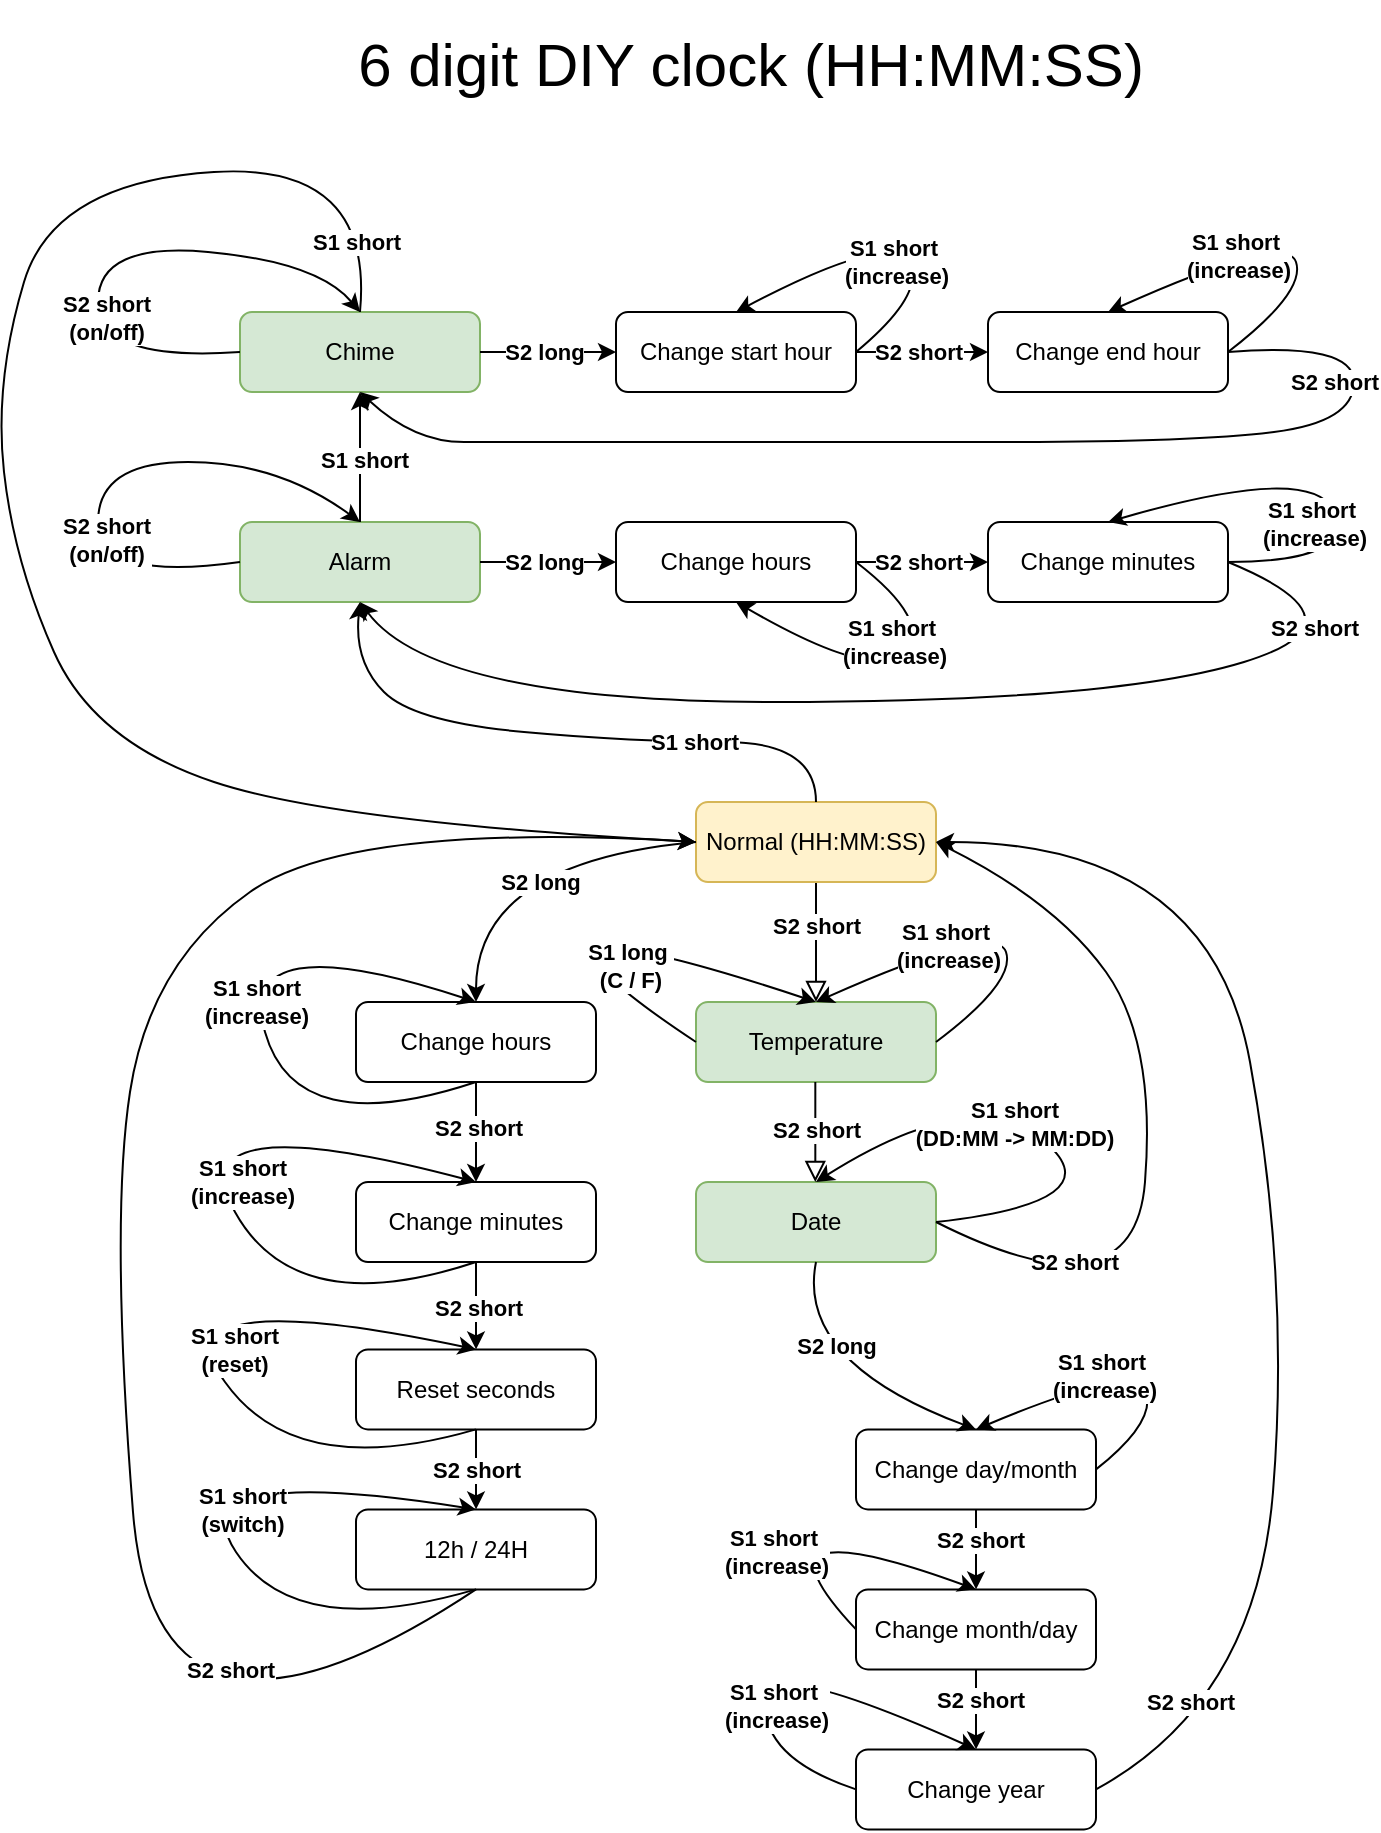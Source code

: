 <mxfile version="24.8.4">
  <diagram id="C5RBs43oDa-KdzZeNtuy" name="Page-1">
    <mxGraphModel dx="826" dy="565" grid="1" gridSize="10" guides="1" tooltips="1" connect="1" arrows="1" fold="1" page="1" pageScale="1" pageWidth="827" pageHeight="1169" math="0" shadow="0">
      <root>
        <mxCell id="WIyWlLk6GJQsqaUBKTNV-0" />
        <mxCell id="WIyWlLk6GJQsqaUBKTNV-1" parent="WIyWlLk6GJQsqaUBKTNV-0" />
        <mxCell id="WIyWlLk6GJQsqaUBKTNV-2" value="" style="rounded=0;html=1;jettySize=auto;orthogonalLoop=1;fontSize=11;endArrow=block;endFill=0;endSize=8;strokeWidth=1;shadow=0;labelBackgroundColor=none;edgeStyle=orthogonalEdgeStyle;" parent="WIyWlLk6GJQsqaUBKTNV-1" source="WIyWlLk6GJQsqaUBKTNV-3" edge="1">
          <mxGeometry relative="1" as="geometry">
            <mxPoint x="471" y="600" as="targetPoint" />
          </mxGeometry>
        </mxCell>
        <mxCell id="ZPV8zCerwzT6bf8s00EN-2" value="&lt;b&gt;S2 short&lt;/b&gt;" style="edgeLabel;html=1;align=center;verticalAlign=middle;resizable=0;points=[];" parent="WIyWlLk6GJQsqaUBKTNV-2" vertex="1" connectable="0">
          <mxGeometry x="-0.048" relative="1" as="geometry">
            <mxPoint y="-7" as="offset" />
          </mxGeometry>
        </mxCell>
        <mxCell id="WIyWlLk6GJQsqaUBKTNV-3" value="Normal (HH:MM:SS)" style="rounded=1;whiteSpace=wrap;html=1;fontSize=12;glass=0;strokeWidth=1;shadow=0;fillColor=#fff2cc;strokeColor=#d6b656;" parent="WIyWlLk6GJQsqaUBKTNV-1" vertex="1">
          <mxGeometry x="411" y="500" width="120" height="40" as="geometry" />
        </mxCell>
        <mxCell id="WIyWlLk6GJQsqaUBKTNV-7" value="Temperature" style="rounded=1;whiteSpace=wrap;html=1;fontSize=12;glass=0;strokeWidth=1;shadow=0;fillColor=#d5e8d4;strokeColor=#82b366;" parent="WIyWlLk6GJQsqaUBKTNV-1" vertex="1">
          <mxGeometry x="411" y="600" width="120" height="40" as="geometry" />
        </mxCell>
        <mxCell id="WIyWlLk6GJQsqaUBKTNV-12" value="Date" style="rounded=1;whiteSpace=wrap;html=1;fontSize=12;glass=0;strokeWidth=1;shadow=0;fillColor=#d5e8d4;strokeColor=#82b366;" parent="WIyWlLk6GJQsqaUBKTNV-1" vertex="1">
          <mxGeometry x="411" y="690" width="120" height="40" as="geometry" />
        </mxCell>
        <mxCell id="ZPV8zCerwzT6bf8s00EN-3" value="" style="rounded=0;html=1;jettySize=auto;orthogonalLoop=1;fontSize=11;endArrow=block;endFill=0;endSize=8;strokeWidth=1;shadow=0;labelBackgroundColor=none;edgeStyle=orthogonalEdgeStyle;" parent="WIyWlLk6GJQsqaUBKTNV-1" edge="1">
          <mxGeometry relative="1" as="geometry">
            <mxPoint x="470.66" y="640" as="sourcePoint" />
            <mxPoint x="470.66" y="690" as="targetPoint" />
          </mxGeometry>
        </mxCell>
        <mxCell id="ZPV8zCerwzT6bf8s00EN-4" value="S2 short" style="edgeLabel;html=1;align=center;verticalAlign=middle;resizable=0;points=[];fontStyle=1" parent="ZPV8zCerwzT6bf8s00EN-3" vertex="1" connectable="0">
          <mxGeometry x="-0.048" relative="1" as="geometry">
            <mxPoint as="offset" />
          </mxGeometry>
        </mxCell>
        <mxCell id="ZPV8zCerwzT6bf8s00EN-5" value="" style="curved=1;endArrow=classic;html=1;rounded=0;entryX=1;entryY=0.5;entryDx=0;entryDy=0;exitX=1;exitY=0.5;exitDx=0;exitDy=0;" parent="WIyWlLk6GJQsqaUBKTNV-1" source="WIyWlLk6GJQsqaUBKTNV-12" target="WIyWlLk6GJQsqaUBKTNV-3" edge="1">
          <mxGeometry width="50" height="50" relative="1" as="geometry">
            <mxPoint x="561" y="720" as="sourcePoint" />
            <mxPoint x="531" y="480" as="targetPoint" />
            <Array as="points">
              <mxPoint x="630" y="760" />
              <mxPoint x="641" y="620" />
              <mxPoint x="591" y="550" />
            </Array>
          </mxGeometry>
        </mxCell>
        <mxCell id="ZPV8zCerwzT6bf8s00EN-11" value="&lt;b&gt;S2 short&lt;/b&gt;" style="edgeLabel;html=1;align=center;verticalAlign=middle;resizable=0;points=[];" parent="ZPV8zCerwzT6bf8s00EN-5" vertex="1" connectable="0">
          <mxGeometry x="-0.072" y="7" relative="1" as="geometry">
            <mxPoint x="-29" y="47" as="offset" />
          </mxGeometry>
        </mxCell>
        <mxCell id="ZPV8zCerwzT6bf8s00EN-7" value="" style="curved=1;endArrow=classic;html=1;rounded=0;exitX=1;exitY=0.5;exitDx=0;exitDy=0;entryX=0.5;entryY=0;entryDx=0;entryDy=0;elbow=vertical;" parent="WIyWlLk6GJQsqaUBKTNV-1" source="WIyWlLk6GJQsqaUBKTNV-12" target="WIyWlLk6GJQsqaUBKTNV-12" edge="1">
          <mxGeometry width="50" height="50" relative="1" as="geometry">
            <mxPoint x="551" y="720" as="sourcePoint" />
            <mxPoint x="491" y="740" as="targetPoint" />
            <Array as="points">
              <mxPoint x="621" y="700" />
              <mxPoint x="550" y="640" />
            </Array>
          </mxGeometry>
        </mxCell>
        <mxCell id="ZPV8zCerwzT6bf8s00EN-10" value="S1 short&lt;div&gt;&lt;div&gt;(DD:MM -&amp;gt; MM:DD)&lt;/div&gt;&lt;/div&gt;" style="edgeLabel;html=1;align=center;verticalAlign=middle;resizable=0;points=[];fontStyle=1" parent="ZPV8zCerwzT6bf8s00EN-7" vertex="1" connectable="0">
          <mxGeometry x="0.157" y="10" relative="1" as="geometry">
            <mxPoint x="8" y="-2" as="offset" />
          </mxGeometry>
        </mxCell>
        <mxCell id="ZPV8zCerwzT6bf8s00EN-12" value="Change day/month" style="rounded=1;whiteSpace=wrap;html=1;fontSize=12;glass=0;strokeWidth=1;shadow=0;" parent="WIyWlLk6GJQsqaUBKTNV-1" vertex="1">
          <mxGeometry x="491" y="813.7" width="120" height="40" as="geometry" />
        </mxCell>
        <mxCell id="ZPV8zCerwzT6bf8s00EN-15" value="Change month/day" style="rounded=1;whiteSpace=wrap;html=1;fontSize=12;glass=0;strokeWidth=1;shadow=0;" parent="WIyWlLk6GJQsqaUBKTNV-1" vertex="1">
          <mxGeometry x="491" y="893.7" width="120" height="40" as="geometry" />
        </mxCell>
        <mxCell id="ZPV8zCerwzT6bf8s00EN-16" value="" style="endArrow=classic;html=1;rounded=0;exitX=0.5;exitY=1;exitDx=0;exitDy=0;entryX=0.5;entryY=0;entryDx=0;entryDy=0;" parent="WIyWlLk6GJQsqaUBKTNV-1" source="ZPV8zCerwzT6bf8s00EN-12" target="ZPV8zCerwzT6bf8s00EN-15" edge="1">
          <mxGeometry width="50" height="50" relative="1" as="geometry">
            <mxPoint x="661" y="873.7" as="sourcePoint" />
            <mxPoint x="711" y="823.7" as="targetPoint" />
          </mxGeometry>
        </mxCell>
        <mxCell id="ZPV8zCerwzT6bf8s00EN-17" value="S2 short" style="edgeLabel;html=1;align=center;verticalAlign=middle;resizable=0;points=[];fontStyle=1" parent="ZPV8zCerwzT6bf8s00EN-16" vertex="1" connectable="0">
          <mxGeometry x="-0.241" y="2" relative="1" as="geometry">
            <mxPoint as="offset" />
          </mxGeometry>
        </mxCell>
        <mxCell id="ZPV8zCerwzT6bf8s00EN-18" value="Change year" style="rounded=1;whiteSpace=wrap;html=1;fontSize=12;glass=0;strokeWidth=1;shadow=0;" parent="WIyWlLk6GJQsqaUBKTNV-1" vertex="1">
          <mxGeometry x="491" y="973.7" width="120" height="40" as="geometry" />
        </mxCell>
        <mxCell id="ZPV8zCerwzT6bf8s00EN-20" value="" style="endArrow=classic;html=1;rounded=0;exitX=0.5;exitY=1;exitDx=0;exitDy=0;entryX=0.5;entryY=0;entryDx=0;entryDy=0;" parent="WIyWlLk6GJQsqaUBKTNV-1" source="ZPV8zCerwzT6bf8s00EN-15" target="ZPV8zCerwzT6bf8s00EN-18" edge="1">
          <mxGeometry width="50" height="50" relative="1" as="geometry">
            <mxPoint x="550.66" y="933.7" as="sourcePoint" />
            <mxPoint x="551" y="963.7" as="targetPoint" />
          </mxGeometry>
        </mxCell>
        <mxCell id="ZPV8zCerwzT6bf8s00EN-21" value="S2 short" style="edgeLabel;html=1;align=center;verticalAlign=middle;resizable=0;points=[];fontStyle=1" parent="ZPV8zCerwzT6bf8s00EN-20" vertex="1" connectable="0">
          <mxGeometry x="-0.241" y="2" relative="1" as="geometry">
            <mxPoint as="offset" />
          </mxGeometry>
        </mxCell>
        <mxCell id="ZPV8zCerwzT6bf8s00EN-23" value="" style="curved=1;endArrow=classic;html=1;rounded=0;exitX=1;exitY=0.5;exitDx=0;exitDy=0;entryX=1;entryY=0.5;entryDx=0;entryDy=0;" parent="WIyWlLk6GJQsqaUBKTNV-1" source="ZPV8zCerwzT6bf8s00EN-18" target="WIyWlLk6GJQsqaUBKTNV-3" edge="1">
          <mxGeometry width="50" height="50" relative="1" as="geometry">
            <mxPoint x="691" y="920" as="sourcePoint" />
            <mxPoint x="741" y="870" as="targetPoint" />
            <Array as="points">
              <mxPoint x="691" y="950" />
              <mxPoint x="708" y="740" />
              <mxPoint x="668" y="520" />
            </Array>
          </mxGeometry>
        </mxCell>
        <mxCell id="ZPV8zCerwzT6bf8s00EN-24" value="S2 short" style="edgeLabel;html=1;align=center;verticalAlign=middle;resizable=0;points=[];fontStyle=1" parent="ZPV8zCerwzT6bf8s00EN-23" vertex="1" connectable="0">
          <mxGeometry x="-0.009" y="21" relative="1" as="geometry">
            <mxPoint x="-25" y="232" as="offset" />
          </mxGeometry>
        </mxCell>
        <mxCell id="ZPV8zCerwzT6bf8s00EN-25" value="" style="curved=1;endArrow=classic;html=1;rounded=0;exitX=1;exitY=0.5;exitDx=0;exitDy=0;entryX=0.5;entryY=0;entryDx=0;entryDy=0;" parent="WIyWlLk6GJQsqaUBKTNV-1" source="ZPV8zCerwzT6bf8s00EN-12" target="ZPV8zCerwzT6bf8s00EN-12" edge="1">
          <mxGeometry width="50" height="50" relative="1" as="geometry">
            <mxPoint x="651" y="770" as="sourcePoint" />
            <mxPoint x="701" y="720" as="targetPoint" />
            <Array as="points">
              <mxPoint x="641" y="810" />
              <mxPoint x="631" y="780" />
            </Array>
          </mxGeometry>
        </mxCell>
        <mxCell id="ZPV8zCerwzT6bf8s00EN-26" value="S1 short&amp;nbsp;&lt;div&gt;(increase)&lt;/div&gt;" style="edgeLabel;html=1;align=center;verticalAlign=middle;resizable=0;points=[];fontStyle=1" parent="ZPV8zCerwzT6bf8s00EN-25" vertex="1" connectable="0">
          <mxGeometry x="0.118" relative="1" as="geometry">
            <mxPoint as="offset" />
          </mxGeometry>
        </mxCell>
        <mxCell id="ZPV8zCerwzT6bf8s00EN-28" value="" style="curved=1;endArrow=classic;html=1;rounded=0;entryX=0.5;entryY=0;entryDx=0;entryDy=0;exitX=0;exitY=0.5;exitDx=0;exitDy=0;elbow=horizontal;" parent="WIyWlLk6GJQsqaUBKTNV-1" source="ZPV8zCerwzT6bf8s00EN-15" target="ZPV8zCerwzT6bf8s00EN-15" edge="1">
          <mxGeometry width="50" height="50" relative="1" as="geometry">
            <mxPoint x="471" y="830" as="sourcePoint" />
            <mxPoint x="531" y="820" as="targetPoint" />
            <Array as="points">
              <mxPoint x="431" y="850" />
            </Array>
          </mxGeometry>
        </mxCell>
        <mxCell id="ZPV8zCerwzT6bf8s00EN-29" value="S1 short&amp;nbsp;&lt;div&gt;(increase)&lt;/div&gt;" style="edgeLabel;html=1;align=center;verticalAlign=middle;resizable=0;points=[];fontStyle=1" parent="ZPV8zCerwzT6bf8s00EN-28" vertex="1" connectable="0">
          <mxGeometry x="0.118" relative="1" as="geometry">
            <mxPoint x="-11" y="13" as="offset" />
          </mxGeometry>
        </mxCell>
        <mxCell id="ZPV8zCerwzT6bf8s00EN-30" value="" style="curved=1;endArrow=classic;html=1;rounded=0;exitX=0;exitY=0.5;exitDx=0;exitDy=0;entryX=0.5;entryY=0;entryDx=0;entryDy=0;" parent="WIyWlLk6GJQsqaUBKTNV-1" source="ZPV8zCerwzT6bf8s00EN-18" target="ZPV8zCerwzT6bf8s00EN-18" edge="1">
          <mxGeometry width="50" height="50" relative="1" as="geometry">
            <mxPoint x="441" y="993.7" as="sourcePoint" />
            <mxPoint x="551" y="973.7" as="targetPoint" />
            <Array as="points">
              <mxPoint x="461" y="983.7" />
              <mxPoint x="441" y="953.7" />
              <mxPoint x="461" y="933.7" />
            </Array>
          </mxGeometry>
        </mxCell>
        <mxCell id="ZPV8zCerwzT6bf8s00EN-31" value="S1 short&amp;nbsp;&lt;div&gt;(increase)&lt;/div&gt;" style="edgeLabel;html=1;align=center;verticalAlign=middle;resizable=0;points=[];fontStyle=1" parent="ZPV8zCerwzT6bf8s00EN-30" vertex="1" connectable="0">
          <mxGeometry x="0.118" relative="1" as="geometry">
            <mxPoint x="-22" y="13" as="offset" />
          </mxGeometry>
        </mxCell>
        <mxCell id="ZPV8zCerwzT6bf8s00EN-34" value="" style="curved=1;endArrow=classic;html=1;rounded=0;exitX=1;exitY=0.5;exitDx=0;exitDy=0;entryX=0.5;entryY=0;entryDx=0;entryDy=0;" parent="WIyWlLk6GJQsqaUBKTNV-1" source="WIyWlLk6GJQsqaUBKTNV-7" target="WIyWlLk6GJQsqaUBKTNV-7" edge="1">
          <mxGeometry width="50" height="50" relative="1" as="geometry">
            <mxPoint x="541" y="614" as="sourcePoint" />
            <mxPoint x="481" y="594" as="targetPoint" />
            <Array as="points">
              <mxPoint x="571" y="590" />
              <mxPoint x="561" y="560" />
            </Array>
          </mxGeometry>
        </mxCell>
        <mxCell id="ZPV8zCerwzT6bf8s00EN-35" value="&lt;b&gt;S1 short&amp;nbsp;&lt;/b&gt;&lt;div&gt;&lt;b&gt;(increase)&lt;/b&gt;&lt;/div&gt;" style="edgeLabel;html=1;align=center;verticalAlign=middle;resizable=0;points=[];" parent="ZPV8zCerwzT6bf8s00EN-34" vertex="1" connectable="0">
          <mxGeometry x="0.118" relative="1" as="geometry">
            <mxPoint x="-7" y="4" as="offset" />
          </mxGeometry>
        </mxCell>
        <mxCell id="ZPV8zCerwzT6bf8s00EN-36" value="" style="curved=1;endArrow=classic;html=1;rounded=0;exitX=0.5;exitY=1;exitDx=0;exitDy=0;entryX=0.5;entryY=0;entryDx=0;entryDy=0;" parent="WIyWlLk6GJQsqaUBKTNV-1" source="WIyWlLk6GJQsqaUBKTNV-12" target="ZPV8zCerwzT6bf8s00EN-12" edge="1">
          <mxGeometry width="50" height="50" relative="1" as="geometry">
            <mxPoint x="481" y="740" as="sourcePoint" />
            <mxPoint x="591" y="720" as="targetPoint" />
            <Array as="points">
              <mxPoint x="461" y="780" />
            </Array>
          </mxGeometry>
        </mxCell>
        <mxCell id="ZPV8zCerwzT6bf8s00EN-37" value="S2 long" style="edgeLabel;html=1;align=center;verticalAlign=middle;resizable=0;points=[];fontStyle=1" parent="ZPV8zCerwzT6bf8s00EN-36" vertex="1" connectable="0">
          <mxGeometry x="0.119" relative="1" as="geometry">
            <mxPoint x="-10" y="-19" as="offset" />
          </mxGeometry>
        </mxCell>
        <mxCell id="ZPV8zCerwzT6bf8s00EN-39" value="Change hours" style="rounded=1;whiteSpace=wrap;html=1;fontSize=12;glass=0;strokeWidth=1;shadow=0;" parent="WIyWlLk6GJQsqaUBKTNV-1" vertex="1">
          <mxGeometry x="241" y="600" width="120" height="40" as="geometry" />
        </mxCell>
        <mxCell id="ZPV8zCerwzT6bf8s00EN-40" value="Change minutes" style="rounded=1;whiteSpace=wrap;html=1;fontSize=12;glass=0;strokeWidth=1;shadow=0;" parent="WIyWlLk6GJQsqaUBKTNV-1" vertex="1">
          <mxGeometry x="241" y="690" width="120" height="40" as="geometry" />
        </mxCell>
        <mxCell id="ZPV8zCerwzT6bf8s00EN-41" value="Reset seconds" style="rounded=1;whiteSpace=wrap;html=1;fontSize=12;glass=0;strokeWidth=1;shadow=0;" parent="WIyWlLk6GJQsqaUBKTNV-1" vertex="1">
          <mxGeometry x="241" y="773.7" width="120" height="40" as="geometry" />
        </mxCell>
        <mxCell id="ZPV8zCerwzT6bf8s00EN-42" value="" style="curved=1;endArrow=classic;html=1;rounded=0;exitX=0;exitY=0.5;exitDx=0;exitDy=0;entryX=0.5;entryY=0;entryDx=0;entryDy=0;" parent="WIyWlLk6GJQsqaUBKTNV-1" source="WIyWlLk6GJQsqaUBKTNV-3" target="ZPV8zCerwzT6bf8s00EN-39" edge="1">
          <mxGeometry width="50" height="50" relative="1" as="geometry">
            <mxPoint x="241" y="570" as="sourcePoint" />
            <mxPoint x="291" y="520" as="targetPoint" />
            <Array as="points">
              <mxPoint x="301" y="530" />
            </Array>
          </mxGeometry>
        </mxCell>
        <mxCell id="ZPV8zCerwzT6bf8s00EN-43" value="&lt;b&gt;S2 long&lt;/b&gt;" style="edgeLabel;html=1;align=center;verticalAlign=middle;resizable=0;points=[];" parent="ZPV8zCerwzT6bf8s00EN-42" vertex="1" connectable="0">
          <mxGeometry x="-0.119" y="13" relative="1" as="geometry">
            <mxPoint as="offset" />
          </mxGeometry>
        </mxCell>
        <mxCell id="ZPV8zCerwzT6bf8s00EN-44" value="" style="curved=1;endArrow=classic;html=1;rounded=0;exitX=0.5;exitY=1;exitDx=0;exitDy=0;entryX=0.5;entryY=0;entryDx=0;entryDy=0;" parent="WIyWlLk6GJQsqaUBKTNV-1" source="ZPV8zCerwzT6bf8s00EN-39" target="ZPV8zCerwzT6bf8s00EN-39" edge="1">
          <mxGeometry width="50" height="50" relative="1" as="geometry">
            <mxPoint x="141" y="640" as="sourcePoint" />
            <mxPoint x="191" y="590" as="targetPoint" />
            <Array as="points">
              <mxPoint x="211" y="670" />
              <mxPoint x="180" y="560" />
            </Array>
          </mxGeometry>
        </mxCell>
        <mxCell id="ZPV8zCerwzT6bf8s00EN-45" value="S1 short&lt;div&gt;(increase)&lt;/div&gt;" style="edgeLabel;html=1;align=center;verticalAlign=middle;resizable=0;points=[];fontStyle=1" parent="ZPV8zCerwzT6bf8s00EN-44" vertex="1" connectable="0">
          <mxGeometry x="0.814" relative="1" as="geometry">
            <mxPoint x="-81" y="10" as="offset" />
          </mxGeometry>
        </mxCell>
        <mxCell id="ZPV8zCerwzT6bf8s00EN-46" value="" style="endArrow=classic;html=1;rounded=0;exitX=0.5;exitY=1;exitDx=0;exitDy=0;entryX=0.5;entryY=0;entryDx=0;entryDy=0;" parent="WIyWlLk6GJQsqaUBKTNV-1" source="ZPV8zCerwzT6bf8s00EN-39" target="ZPV8zCerwzT6bf8s00EN-40" edge="1">
          <mxGeometry width="50" height="50" relative="1" as="geometry">
            <mxPoint x="351" y="680" as="sourcePoint" />
            <mxPoint x="401" y="630" as="targetPoint" />
          </mxGeometry>
        </mxCell>
        <mxCell id="ZPV8zCerwzT6bf8s00EN-48" value="S2 short" style="edgeLabel;html=1;align=center;verticalAlign=middle;resizable=0;points=[];fontStyle=1" parent="ZPV8zCerwzT6bf8s00EN-46" vertex="1" connectable="0">
          <mxGeometry x="-0.107" y="1" relative="1" as="geometry">
            <mxPoint as="offset" />
          </mxGeometry>
        </mxCell>
        <mxCell id="ZPV8zCerwzT6bf8s00EN-47" value="" style="endArrow=classic;html=1;rounded=0;exitX=0.5;exitY=1;exitDx=0;exitDy=0;entryX=0.5;entryY=0;entryDx=0;entryDy=0;" parent="WIyWlLk6GJQsqaUBKTNV-1" source="ZPV8zCerwzT6bf8s00EN-40" target="ZPV8zCerwzT6bf8s00EN-41" edge="1">
          <mxGeometry width="50" height="50" relative="1" as="geometry">
            <mxPoint x="361" y="770" as="sourcePoint" />
            <mxPoint x="411" y="720" as="targetPoint" />
          </mxGeometry>
        </mxCell>
        <mxCell id="ZPV8zCerwzT6bf8s00EN-49" value="S2 short" style="edgeLabel;html=1;align=center;verticalAlign=middle;resizable=0;points=[];fontStyle=1" parent="ZPV8zCerwzT6bf8s00EN-47" vertex="1" connectable="0">
          <mxGeometry x="0.022" y="1" relative="1" as="geometry">
            <mxPoint as="offset" />
          </mxGeometry>
        </mxCell>
        <mxCell id="ZPV8zCerwzT6bf8s00EN-50" value="" style="curved=1;endArrow=classic;html=1;rounded=0;exitX=0.5;exitY=1;exitDx=0;exitDy=0;entryX=0.5;entryY=0;entryDx=0;entryDy=0;" parent="WIyWlLk6GJQsqaUBKTNV-1" source="ZPV8zCerwzT6bf8s00EN-40" target="ZPV8zCerwzT6bf8s00EN-40" edge="1">
          <mxGeometry width="50" height="50" relative="1" as="geometry">
            <mxPoint x="291" y="740" as="sourcePoint" />
            <mxPoint x="221" y="700" as="targetPoint" />
            <Array as="points">
              <mxPoint x="211" y="760" />
              <mxPoint x="150" y="650" />
            </Array>
          </mxGeometry>
        </mxCell>
        <mxCell id="ZPV8zCerwzT6bf8s00EN-51" value="S1 short&lt;div&gt;(increase)&lt;/div&gt;" style="edgeLabel;html=1;align=center;verticalAlign=middle;resizable=0;points=[];fontStyle=1" parent="ZPV8zCerwzT6bf8s00EN-50" vertex="1" connectable="0">
          <mxGeometry x="0.814" relative="1" as="geometry">
            <mxPoint x="-84" y="9" as="offset" />
          </mxGeometry>
        </mxCell>
        <mxCell id="ZPV8zCerwzT6bf8s00EN-52" value="" style="curved=1;endArrow=classic;html=1;rounded=0;exitX=0.5;exitY=1;exitDx=0;exitDy=0;entryX=0.5;entryY=0;entryDx=0;entryDy=0;" parent="WIyWlLk6GJQsqaUBKTNV-1" source="ZPV8zCerwzT6bf8s00EN-41" target="ZPV8zCerwzT6bf8s00EN-41" edge="1">
          <mxGeometry width="50" height="50" relative="1" as="geometry">
            <mxPoint x="291" y="820" as="sourcePoint" />
            <mxPoint x="221" y="794" as="targetPoint" />
            <Array as="points">
              <mxPoint x="211" y="840" />
              <mxPoint x="140" y="740" />
            </Array>
          </mxGeometry>
        </mxCell>
        <mxCell id="ZPV8zCerwzT6bf8s00EN-53" value="S1 short&lt;div&gt;(reset)&lt;/div&gt;" style="edgeLabel;html=1;align=center;verticalAlign=middle;resizable=0;points=[];fontStyle=1" parent="ZPV8zCerwzT6bf8s00EN-52" vertex="1" connectable="0">
          <mxGeometry x="0.814" relative="1" as="geometry">
            <mxPoint x="-87" y="7" as="offset" />
          </mxGeometry>
        </mxCell>
        <mxCell id="ZPV8zCerwzT6bf8s00EN-54" value="12h / 24H" style="rounded=1;whiteSpace=wrap;html=1;fontSize=12;glass=0;strokeWidth=1;shadow=0;" parent="WIyWlLk6GJQsqaUBKTNV-1" vertex="1">
          <mxGeometry x="241" y="853.7" width="120" height="40" as="geometry" />
        </mxCell>
        <mxCell id="ZPV8zCerwzT6bf8s00EN-55" value="" style="endArrow=classic;html=1;rounded=0;exitX=0.5;exitY=1;exitDx=0;exitDy=0;entryX=0.5;entryY=0;entryDx=0;entryDy=0;" parent="WIyWlLk6GJQsqaUBKTNV-1" source="ZPV8zCerwzT6bf8s00EN-41" target="ZPV8zCerwzT6bf8s00EN-54" edge="1">
          <mxGeometry width="50" height="50" relative="1" as="geometry">
            <mxPoint x="241" y="970" as="sourcePoint" />
            <mxPoint x="291" y="920" as="targetPoint" />
          </mxGeometry>
        </mxCell>
        <mxCell id="ZPV8zCerwzT6bf8s00EN-56" value="" style="curved=1;endArrow=classic;html=1;rounded=0;entryX=0.5;entryY=0;entryDx=0;entryDy=0;exitX=0.5;exitY=1;exitDx=0;exitDy=0;" parent="WIyWlLk6GJQsqaUBKTNV-1" source="ZPV8zCerwzT6bf8s00EN-54" target="ZPV8zCerwzT6bf8s00EN-54" edge="1">
          <mxGeometry width="50" height="50" relative="1" as="geometry">
            <mxPoint x="301" y="900" as="sourcePoint" />
            <mxPoint x="241" y="870" as="targetPoint" />
            <Array as="points">
              <mxPoint x="211" y="920" />
              <mxPoint x="151" y="830" />
            </Array>
          </mxGeometry>
        </mxCell>
        <mxCell id="ZPV8zCerwzT6bf8s00EN-57" value="S1 short&lt;div&gt;(switch)&lt;/div&gt;" style="edgeLabel;html=1;align=center;verticalAlign=middle;resizable=0;points=[];fontStyle=1" parent="ZPV8zCerwzT6bf8s00EN-56" vertex="1" connectable="0">
          <mxGeometry x="0.814" relative="1" as="geometry">
            <mxPoint x="-85" y="5" as="offset" />
          </mxGeometry>
        </mxCell>
        <mxCell id="ZPV8zCerwzT6bf8s00EN-59" value="" style="curved=1;endArrow=classic;html=1;rounded=0;entryX=0;entryY=0.5;entryDx=0;entryDy=0;exitX=0.5;exitY=1;exitDx=0;exitDy=0;" parent="WIyWlLk6GJQsqaUBKTNV-1" source="ZPV8zCerwzT6bf8s00EN-54" target="WIyWlLk6GJQsqaUBKTNV-3" edge="1">
          <mxGeometry width="50" height="50" relative="1" as="geometry">
            <mxPoint x="281" y="930" as="sourcePoint" />
            <mxPoint x="141" y="710" as="targetPoint" />
            <Array as="points">
              <mxPoint x="141" y="1000" />
              <mxPoint x="118" y="710" />
              <mxPoint x="138" y="580" />
              <mxPoint x="238" y="510" />
            </Array>
          </mxGeometry>
        </mxCell>
        <mxCell id="ZPV8zCerwzT6bf8s00EN-60" value="S2 short" style="edgeLabel;html=1;align=center;verticalAlign=middle;resizable=0;points=[];fontStyle=1" parent="ZPV8zCerwzT6bf8s00EN-59" vertex="1" connectable="0">
          <mxGeometry x="0.401" y="3" relative="1" as="geometry">
            <mxPoint x="23" y="369" as="offset" />
          </mxGeometry>
        </mxCell>
        <mxCell id="ZPV8zCerwzT6bf8s00EN-62" value="S2 short" style="edgeLabel;html=1;align=center;verticalAlign=middle;resizable=0;points=[];fontStyle=1" parent="WIyWlLk6GJQsqaUBKTNV-1" vertex="1" connectable="0">
          <mxGeometry x="301" y="833.7" as="geometry" />
        </mxCell>
        <mxCell id="ZPV8zCerwzT6bf8s00EN-63" value="&lt;font style=&quot;font-size: 30px;&quot;&gt;6 digit DIY clock (HH:MM:SS)&lt;/font&gt;" style="text;html=1;align=center;verticalAlign=middle;resizable=0;points=[];autosize=1;strokeColor=none;fillColor=none;fontSize=36;" parent="WIyWlLk6GJQsqaUBKTNV-1" vertex="1">
          <mxGeometry x="228" y="99" width="420" height="60" as="geometry" />
        </mxCell>
        <mxCell id="ZPV8zCerwzT6bf8s00EN-68" value="Alarm" style="rounded=1;whiteSpace=wrap;html=1;fontSize=12;glass=0;strokeWidth=1;shadow=0;fillColor=#d5e8d4;strokeColor=#82b366;" parent="WIyWlLk6GJQsqaUBKTNV-1" vertex="1">
          <mxGeometry x="183" y="360" width="120" height="40" as="geometry" />
        </mxCell>
        <mxCell id="ZPV8zCerwzT6bf8s00EN-69" value="Chime" style="rounded=1;whiteSpace=wrap;html=1;fontSize=12;glass=0;strokeWidth=1;shadow=0;fillColor=#d5e8d4;strokeColor=#82b366;" parent="WIyWlLk6GJQsqaUBKTNV-1" vertex="1">
          <mxGeometry x="183" y="255" width="120" height="40" as="geometry" />
        </mxCell>
        <mxCell id="ZPV8zCerwzT6bf8s00EN-72" value="" style="endArrow=classic;html=1;rounded=0;entryX=0.5;entryY=1;entryDx=0;entryDy=0;exitX=0.5;exitY=0;exitDx=0;exitDy=0;" parent="WIyWlLk6GJQsqaUBKTNV-1" source="ZPV8zCerwzT6bf8s00EN-68" target="ZPV8zCerwzT6bf8s00EN-69" edge="1">
          <mxGeometry width="50" height="50" relative="1" as="geometry">
            <mxPoint x="232" y="340" as="sourcePoint" />
            <mxPoint x="242.58" y="280" as="targetPoint" />
          </mxGeometry>
        </mxCell>
        <mxCell id="ZPV8zCerwzT6bf8s00EN-73" value="S1 short" style="edgeLabel;html=1;align=center;verticalAlign=middle;resizable=0;points=[];fontStyle=1" parent="ZPV8zCerwzT6bf8s00EN-72" vertex="1" connectable="0">
          <mxGeometry x="-0.043" y="-2" relative="1" as="geometry">
            <mxPoint as="offset" />
          </mxGeometry>
        </mxCell>
        <mxCell id="ZPV8zCerwzT6bf8s00EN-75" value="" style="curved=1;endArrow=classic;html=1;rounded=0;exitX=0;exitY=0.5;exitDx=0;exitDy=0;entryX=0.5;entryY=0;entryDx=0;entryDy=0;" parent="WIyWlLk6GJQsqaUBKTNV-1" source="ZPV8zCerwzT6bf8s00EN-68" target="ZPV8zCerwzT6bf8s00EN-68" edge="1">
          <mxGeometry width="50" height="50" relative="1" as="geometry">
            <mxPoint x="62" y="390" as="sourcePoint" />
            <mxPoint x="112" y="340" as="targetPoint" />
            <Array as="points">
              <mxPoint x="112" y="390" />
              <mxPoint x="112" y="330" />
              <mxPoint x="202" y="330" />
            </Array>
          </mxGeometry>
        </mxCell>
        <mxCell id="ZPV8zCerwzT6bf8s00EN-76" value="S2 short&lt;div&gt;(on/off)&lt;/div&gt;" style="edgeLabel;html=1;align=center;verticalAlign=middle;resizable=0;points=[];fontStyle=1" parent="ZPV8zCerwzT6bf8s00EN-75" vertex="1" connectable="0">
          <mxGeometry x="-0.322" y="-4" relative="1" as="geometry">
            <mxPoint as="offset" />
          </mxGeometry>
        </mxCell>
        <mxCell id="ZPV8zCerwzT6bf8s00EN-77" value="" style="curved=1;endArrow=classic;html=1;rounded=0;exitX=0;exitY=0.5;exitDx=0;exitDy=0;entryX=0.5;entryY=0;entryDx=0;entryDy=0;" parent="WIyWlLk6GJQsqaUBKTNV-1" source="ZPV8zCerwzT6bf8s00EN-69" target="ZPV8zCerwzT6bf8s00EN-69" edge="1">
          <mxGeometry width="50" height="50" relative="1" as="geometry">
            <mxPoint x="183" y="270" as="sourcePoint" />
            <mxPoint x="243" y="250" as="targetPoint" />
            <Array as="points">
              <mxPoint x="112" y="280" />
              <mxPoint x="112" y="220" />
              <mxPoint x="222" y="230" />
            </Array>
          </mxGeometry>
        </mxCell>
        <mxCell id="ZPV8zCerwzT6bf8s00EN-78" value="S2 short&lt;div&gt;(on/off)&lt;/div&gt;" style="edgeLabel;html=1;align=center;verticalAlign=middle;resizable=0;points=[];fontStyle=1" parent="ZPV8zCerwzT6bf8s00EN-77" vertex="1" connectable="0">
          <mxGeometry x="-0.322" y="-4" relative="1" as="geometry">
            <mxPoint as="offset" />
          </mxGeometry>
        </mxCell>
        <mxCell id="ZPV8zCerwzT6bf8s00EN-83" value="" style="curved=1;endArrow=classic;html=1;rounded=0;exitX=0.5;exitY=0;exitDx=0;exitDy=0;entryX=0.5;entryY=1;entryDx=0;entryDy=0;" parent="WIyWlLk6GJQsqaUBKTNV-1" source="WIyWlLk6GJQsqaUBKTNV-3" target="ZPV8zCerwzT6bf8s00EN-68" edge="1">
          <mxGeometry width="50" height="50" relative="1" as="geometry">
            <mxPoint x="460" y="470" as="sourcePoint" />
            <mxPoint x="230" y="420" as="targetPoint" />
            <Array as="points">
              <mxPoint x="471" y="470" />
              <mxPoint x="380" y="470" />
              <mxPoint x="270" y="460" />
              <mxPoint x="240" y="430" />
            </Array>
          </mxGeometry>
        </mxCell>
        <mxCell id="ZPV8zCerwzT6bf8s00EN-84" value="S1 short" style="edgeLabel;html=1;align=center;verticalAlign=middle;resizable=0;points=[];fontStyle=1" parent="WIyWlLk6GJQsqaUBKTNV-1" vertex="1" connectable="0">
          <mxGeometry x="410.0" y="469.997" as="geometry" />
        </mxCell>
        <mxCell id="ZPV8zCerwzT6bf8s00EN-85" value="Change hours" style="rounded=1;whiteSpace=wrap;html=1;fontSize=12;glass=0;strokeWidth=1;shadow=0;" parent="WIyWlLk6GJQsqaUBKTNV-1" vertex="1">
          <mxGeometry x="371" y="360" width="120" height="40" as="geometry" />
        </mxCell>
        <mxCell id="ZPV8zCerwzT6bf8s00EN-86" value="Change minutes" style="rounded=1;whiteSpace=wrap;html=1;fontSize=12;glass=0;strokeWidth=1;shadow=0;" parent="WIyWlLk6GJQsqaUBKTNV-1" vertex="1">
          <mxGeometry x="557" y="360" width="120" height="40" as="geometry" />
        </mxCell>
        <mxCell id="ZPV8zCerwzT6bf8s00EN-87" value="" style="curved=1;endArrow=classic;html=1;rounded=0;exitX=1;exitY=0.5;exitDx=0;exitDy=0;entryX=0.5;entryY=1;entryDx=0;entryDy=0;" parent="WIyWlLk6GJQsqaUBKTNV-1" source="ZPV8zCerwzT6bf8s00EN-85" target="ZPV8zCerwzT6bf8s00EN-85" edge="1">
          <mxGeometry width="50" height="50" relative="1" as="geometry">
            <mxPoint x="505" y="380" as="sourcePoint" />
            <mxPoint x="445" y="360" as="targetPoint" />
            <Array as="points">
              <mxPoint x="530" y="410" />
              <mxPoint x="500" y="440" />
            </Array>
          </mxGeometry>
        </mxCell>
        <mxCell id="ZPV8zCerwzT6bf8s00EN-88" value="&lt;b&gt;S1 short&amp;nbsp;&lt;/b&gt;&lt;div&gt;&lt;b&gt;(increase)&lt;/b&gt;&lt;/div&gt;" style="edgeLabel;html=1;align=center;verticalAlign=middle;resizable=0;points=[];" parent="ZPV8zCerwzT6bf8s00EN-87" vertex="1" connectable="0">
          <mxGeometry x="0.118" relative="1" as="geometry">
            <mxPoint x="14" y="-18" as="offset" />
          </mxGeometry>
        </mxCell>
        <mxCell id="ZPV8zCerwzT6bf8s00EN-89" value="" style="curved=1;endArrow=classic;html=1;rounded=0;exitX=1;exitY=0.5;exitDx=0;exitDy=0;entryX=0.5;entryY=0;entryDx=0;entryDy=0;" parent="WIyWlLk6GJQsqaUBKTNV-1" source="ZPV8zCerwzT6bf8s00EN-86" target="ZPV8zCerwzT6bf8s00EN-86" edge="1">
          <mxGeometry width="50" height="50" relative="1" as="geometry">
            <mxPoint x="677" y="380" as="sourcePoint" />
            <mxPoint x="617" y="360" as="targetPoint" />
            <Array as="points">
              <mxPoint x="740" y="380" />
              <mxPoint x="720" y="330" />
            </Array>
          </mxGeometry>
        </mxCell>
        <mxCell id="ZPV8zCerwzT6bf8s00EN-90" value="&lt;b&gt;S1 short&amp;nbsp;&lt;/b&gt;&lt;div&gt;&lt;b&gt;(increase)&lt;/b&gt;&lt;/div&gt;" style="edgeLabel;html=1;align=center;verticalAlign=middle;resizable=0;points=[];" parent="ZPV8zCerwzT6bf8s00EN-89" vertex="1" connectable="0">
          <mxGeometry x="0.118" relative="1" as="geometry">
            <mxPoint x="8" y="28" as="offset" />
          </mxGeometry>
        </mxCell>
        <mxCell id="ZPV8zCerwzT6bf8s00EN-93" value="" style="curved=1;endArrow=classic;html=1;rounded=0;exitX=1;exitY=0.5;exitDx=0;exitDy=0;entryX=0.5;entryY=1;entryDx=0;entryDy=0;" parent="WIyWlLk6GJQsqaUBKTNV-1" source="ZPV8zCerwzT6bf8s00EN-86" target="ZPV8zCerwzT6bf8s00EN-68" edge="1">
          <mxGeometry width="50" height="50" relative="1" as="geometry">
            <mxPoint x="682" y="480" as="sourcePoint" />
            <mxPoint x="270" y="420" as="targetPoint" />
            <Array as="points">
              <mxPoint x="750" y="410" />
              <mxPoint x="620" y="450" />
              <mxPoint x="280" y="450" />
            </Array>
          </mxGeometry>
        </mxCell>
        <mxCell id="ZPV8zCerwzT6bf8s00EN-94" value="S2 short" style="edgeLabel;html=1;align=center;verticalAlign=middle;resizable=0;points=[];fontStyle=1" parent="ZPV8zCerwzT6bf8s00EN-93" vertex="1" connectable="0">
          <mxGeometry x="-0.76" y="-2" relative="1" as="geometry">
            <mxPoint x="-25" y="3" as="offset" />
          </mxGeometry>
        </mxCell>
        <mxCell id="ZPV8zCerwzT6bf8s00EN-95" value="" style="endArrow=classic;html=1;rounded=0;exitX=1;exitY=0.5;exitDx=0;exitDy=0;entryX=0;entryY=0.5;entryDx=0;entryDy=0;" parent="WIyWlLk6GJQsqaUBKTNV-1" source="ZPV8zCerwzT6bf8s00EN-68" target="ZPV8zCerwzT6bf8s00EN-85" edge="1">
          <mxGeometry width="50" height="50" relative="1" as="geometry">
            <mxPoint x="332" y="460" as="sourcePoint" />
            <mxPoint x="382" y="410" as="targetPoint" />
          </mxGeometry>
        </mxCell>
        <mxCell id="ZPV8zCerwzT6bf8s00EN-96" value="S2 long" style="edgeLabel;html=1;align=center;verticalAlign=middle;resizable=0;points=[];fontStyle=1" parent="ZPV8zCerwzT6bf8s00EN-95" vertex="1" connectable="0">
          <mxGeometry x="-0.06" relative="1" as="geometry">
            <mxPoint as="offset" />
          </mxGeometry>
        </mxCell>
        <mxCell id="ZPV8zCerwzT6bf8s00EN-97" value="" style="endArrow=classic;html=1;rounded=0;exitX=1;exitY=0.5;exitDx=0;exitDy=0;entryX=0;entryY=0.5;entryDx=0;entryDy=0;" parent="WIyWlLk6GJQsqaUBKTNV-1" source="ZPV8zCerwzT6bf8s00EN-85" target="ZPV8zCerwzT6bf8s00EN-86" edge="1">
          <mxGeometry width="50" height="50" relative="1" as="geometry">
            <mxPoint x="491" y="379.57" as="sourcePoint" />
            <mxPoint x="559" y="379.57" as="targetPoint" />
          </mxGeometry>
        </mxCell>
        <mxCell id="ZPV8zCerwzT6bf8s00EN-98" value="S2 short" style="edgeLabel;html=1;align=center;verticalAlign=middle;resizable=0;points=[];fontStyle=1" parent="ZPV8zCerwzT6bf8s00EN-97" vertex="1" connectable="0">
          <mxGeometry x="-0.06" relative="1" as="geometry">
            <mxPoint as="offset" />
          </mxGeometry>
        </mxCell>
        <mxCell id="ZPV8zCerwzT6bf8s00EN-100" value="" style="curved=1;endArrow=classic;html=1;rounded=0;entryX=0;entryY=0.5;entryDx=0;entryDy=0;exitX=0.5;exitY=0;exitDx=0;exitDy=0;" parent="WIyWlLk6GJQsqaUBKTNV-1" source="ZPV8zCerwzT6bf8s00EN-69" target="WIyWlLk6GJQsqaUBKTNV-3" edge="1">
          <mxGeometry width="50" height="50" relative="1" as="geometry">
            <mxPoint x="40" y="180" as="sourcePoint" />
            <mxPoint x="70" y="290" as="targetPoint" />
            <Array as="points">
              <mxPoint x="250" y="180" />
              <mxPoint x="90" y="190" />
              <mxPoint x="60" y="290" />
              <mxPoint x="70" y="380" />
              <mxPoint x="110" y="470" />
              <mxPoint x="230" y="510" />
            </Array>
          </mxGeometry>
        </mxCell>
        <mxCell id="ZPV8zCerwzT6bf8s00EN-101" value="S1 short" style="edgeLabel;html=1;align=center;verticalAlign=middle;resizable=0;points=[];fontStyle=1" parent="WIyWlLk6GJQsqaUBKTNV-1" vertex="1" connectable="0">
          <mxGeometry x="241.0" y="219.996" as="geometry" />
        </mxCell>
        <mxCell id="ZPV8zCerwzT6bf8s00EN-124" value="Change start hour" style="rounded=1;whiteSpace=wrap;html=1;fontSize=12;glass=0;strokeWidth=1;shadow=0;" parent="WIyWlLk6GJQsqaUBKTNV-1" vertex="1">
          <mxGeometry x="371" y="255" width="120" height="40" as="geometry" />
        </mxCell>
        <mxCell id="ZPV8zCerwzT6bf8s00EN-125" value="Change end hour" style="rounded=1;whiteSpace=wrap;html=1;fontSize=12;glass=0;strokeWidth=1;shadow=0;" parent="WIyWlLk6GJQsqaUBKTNV-1" vertex="1">
          <mxGeometry x="557" y="255" width="120" height="40" as="geometry" />
        </mxCell>
        <mxCell id="ZPV8zCerwzT6bf8s00EN-126" value="" style="curved=1;endArrow=classic;html=1;rounded=0;exitX=1;exitY=0.5;exitDx=0;exitDy=0;entryX=0.5;entryY=0;entryDx=0;entryDy=0;" parent="WIyWlLk6GJQsqaUBKTNV-1" source="ZPV8zCerwzT6bf8s00EN-124" target="ZPV8zCerwzT6bf8s00EN-124" edge="1">
          <mxGeometry width="50" height="50" relative="1" as="geometry">
            <mxPoint x="505" y="275" as="sourcePoint" />
            <mxPoint x="445" y="255" as="targetPoint" />
            <Array as="points">
              <mxPoint x="527" y="245" />
              <mxPoint x="507" y="215" />
            </Array>
          </mxGeometry>
        </mxCell>
        <mxCell id="ZPV8zCerwzT6bf8s00EN-127" value="&lt;b&gt;S1 short&amp;nbsp;&lt;/b&gt;&lt;div&gt;&lt;b&gt;(increase)&lt;/b&gt;&lt;/div&gt;" style="edgeLabel;html=1;align=center;verticalAlign=middle;resizable=0;points=[];" parent="ZPV8zCerwzT6bf8s00EN-126" vertex="1" connectable="0">
          <mxGeometry x="0.118" relative="1" as="geometry">
            <mxPoint x="14" y="9" as="offset" />
          </mxGeometry>
        </mxCell>
        <mxCell id="ZPV8zCerwzT6bf8s00EN-128" value="" style="curved=1;endArrow=classic;html=1;rounded=0;exitX=1;exitY=0.5;exitDx=0;exitDy=0;entryX=0.5;entryY=0;entryDx=0;entryDy=0;" parent="WIyWlLk6GJQsqaUBKTNV-1" source="ZPV8zCerwzT6bf8s00EN-125" target="ZPV8zCerwzT6bf8s00EN-125" edge="1">
          <mxGeometry width="50" height="50" relative="1" as="geometry">
            <mxPoint x="677" y="275" as="sourcePoint" />
            <mxPoint x="617" y="255" as="targetPoint" />
            <Array as="points">
              <mxPoint x="716" y="245" />
              <mxPoint x="706" y="215" />
            </Array>
          </mxGeometry>
        </mxCell>
        <mxCell id="ZPV8zCerwzT6bf8s00EN-129" value="&lt;b&gt;S1 short&amp;nbsp;&lt;/b&gt;&lt;div&gt;&lt;b&gt;(increase)&lt;/b&gt;&lt;/div&gt;" style="edgeLabel;html=1;align=center;verticalAlign=middle;resizable=0;points=[];" parent="ZPV8zCerwzT6bf8s00EN-128" vertex="1" connectable="0">
          <mxGeometry x="0.118" relative="1" as="geometry">
            <mxPoint x="-7" y="4" as="offset" />
          </mxGeometry>
        </mxCell>
        <mxCell id="ZPV8zCerwzT6bf8s00EN-130" value="" style="curved=1;endArrow=classic;html=1;rounded=0;exitX=1;exitY=0.5;exitDx=0;exitDy=0;entryX=0.5;entryY=1;entryDx=0;entryDy=0;" parent="WIyWlLk6GJQsqaUBKTNV-1" source="ZPV8zCerwzT6bf8s00EN-125" edge="1">
          <mxGeometry width="50" height="50" relative="1" as="geometry">
            <mxPoint x="682" y="375" as="sourcePoint" />
            <mxPoint x="243" y="295" as="targetPoint" />
            <Array as="points">
              <mxPoint x="740" y="270" />
              <mxPoint x="740" y="310" />
              <mxPoint x="660" y="320" />
              <mxPoint x="470" y="320" />
              <mxPoint x="370" y="320" />
              <mxPoint x="320" y="320" />
              <mxPoint x="270" y="320" />
            </Array>
          </mxGeometry>
        </mxCell>
        <mxCell id="ZPV8zCerwzT6bf8s00EN-131" value="S2 short" style="edgeLabel;html=1;align=center;verticalAlign=middle;resizable=0;points=[];fontStyle=1" parent="ZPV8zCerwzT6bf8s00EN-130" vertex="1" connectable="0">
          <mxGeometry x="-0.76" y="-2" relative="1" as="geometry">
            <mxPoint x="-8" y="9" as="offset" />
          </mxGeometry>
        </mxCell>
        <mxCell id="ZPV8zCerwzT6bf8s00EN-132" value="" style="endArrow=classic;html=1;rounded=0;exitX=1;exitY=0.5;exitDx=0;exitDy=0;entryX=0;entryY=0.5;entryDx=0;entryDy=0;" parent="WIyWlLk6GJQsqaUBKTNV-1" target="ZPV8zCerwzT6bf8s00EN-124" edge="1">
          <mxGeometry width="50" height="50" relative="1" as="geometry">
            <mxPoint x="303" y="275" as="sourcePoint" />
            <mxPoint x="382" y="305" as="targetPoint" />
          </mxGeometry>
        </mxCell>
        <mxCell id="ZPV8zCerwzT6bf8s00EN-133" value="S2 long" style="edgeLabel;html=1;align=center;verticalAlign=middle;resizable=0;points=[];fontStyle=1" parent="ZPV8zCerwzT6bf8s00EN-132" vertex="1" connectable="0">
          <mxGeometry x="-0.06" relative="1" as="geometry">
            <mxPoint as="offset" />
          </mxGeometry>
        </mxCell>
        <mxCell id="ZPV8zCerwzT6bf8s00EN-134" value="" style="endArrow=classic;html=1;rounded=0;exitX=1;exitY=0.5;exitDx=0;exitDy=0;entryX=0;entryY=0.5;entryDx=0;entryDy=0;" parent="WIyWlLk6GJQsqaUBKTNV-1" source="ZPV8zCerwzT6bf8s00EN-124" target="ZPV8zCerwzT6bf8s00EN-125" edge="1">
          <mxGeometry width="50" height="50" relative="1" as="geometry">
            <mxPoint x="491" y="274.57" as="sourcePoint" />
            <mxPoint x="559" y="274.57" as="targetPoint" />
          </mxGeometry>
        </mxCell>
        <mxCell id="ZPV8zCerwzT6bf8s00EN-135" value="S2 short" style="edgeLabel;html=1;align=center;verticalAlign=middle;resizable=0;points=[];fontStyle=1" parent="ZPV8zCerwzT6bf8s00EN-134" vertex="1" connectable="0">
          <mxGeometry x="-0.06" relative="1" as="geometry">
            <mxPoint as="offset" />
          </mxGeometry>
        </mxCell>
        <mxCell id="S1-cvo3ITJBIga9kzuJ--0" value="" style="curved=1;endArrow=classic;html=1;rounded=0;entryX=0.5;entryY=0;entryDx=0;entryDy=0;exitX=0;exitY=0.5;exitDx=0;exitDy=0;" edge="1" parent="WIyWlLk6GJQsqaUBKTNV-1" source="WIyWlLk6GJQsqaUBKTNV-7" target="WIyWlLk6GJQsqaUBKTNV-7">
          <mxGeometry width="50" height="50" relative="1" as="geometry">
            <mxPoint x="370" y="610" as="sourcePoint" />
            <mxPoint x="420" y="560" as="targetPoint" />
            <Array as="points">
              <mxPoint x="290" y="540" />
            </Array>
          </mxGeometry>
        </mxCell>
        <mxCell id="S1-cvo3ITJBIga9kzuJ--1" value="&lt;b&gt;S1 long&amp;nbsp;&lt;/b&gt;&lt;div&gt;&lt;b&gt;(C / F)&lt;/b&gt;&lt;/div&gt;" style="edgeLabel;html=1;align=center;verticalAlign=middle;resizable=0;points=[];" vertex="1" connectable="0" parent="WIyWlLk6GJQsqaUBKTNV-1">
          <mxGeometry x="378.003" y="582.0" as="geometry" />
        </mxCell>
      </root>
    </mxGraphModel>
  </diagram>
</mxfile>
